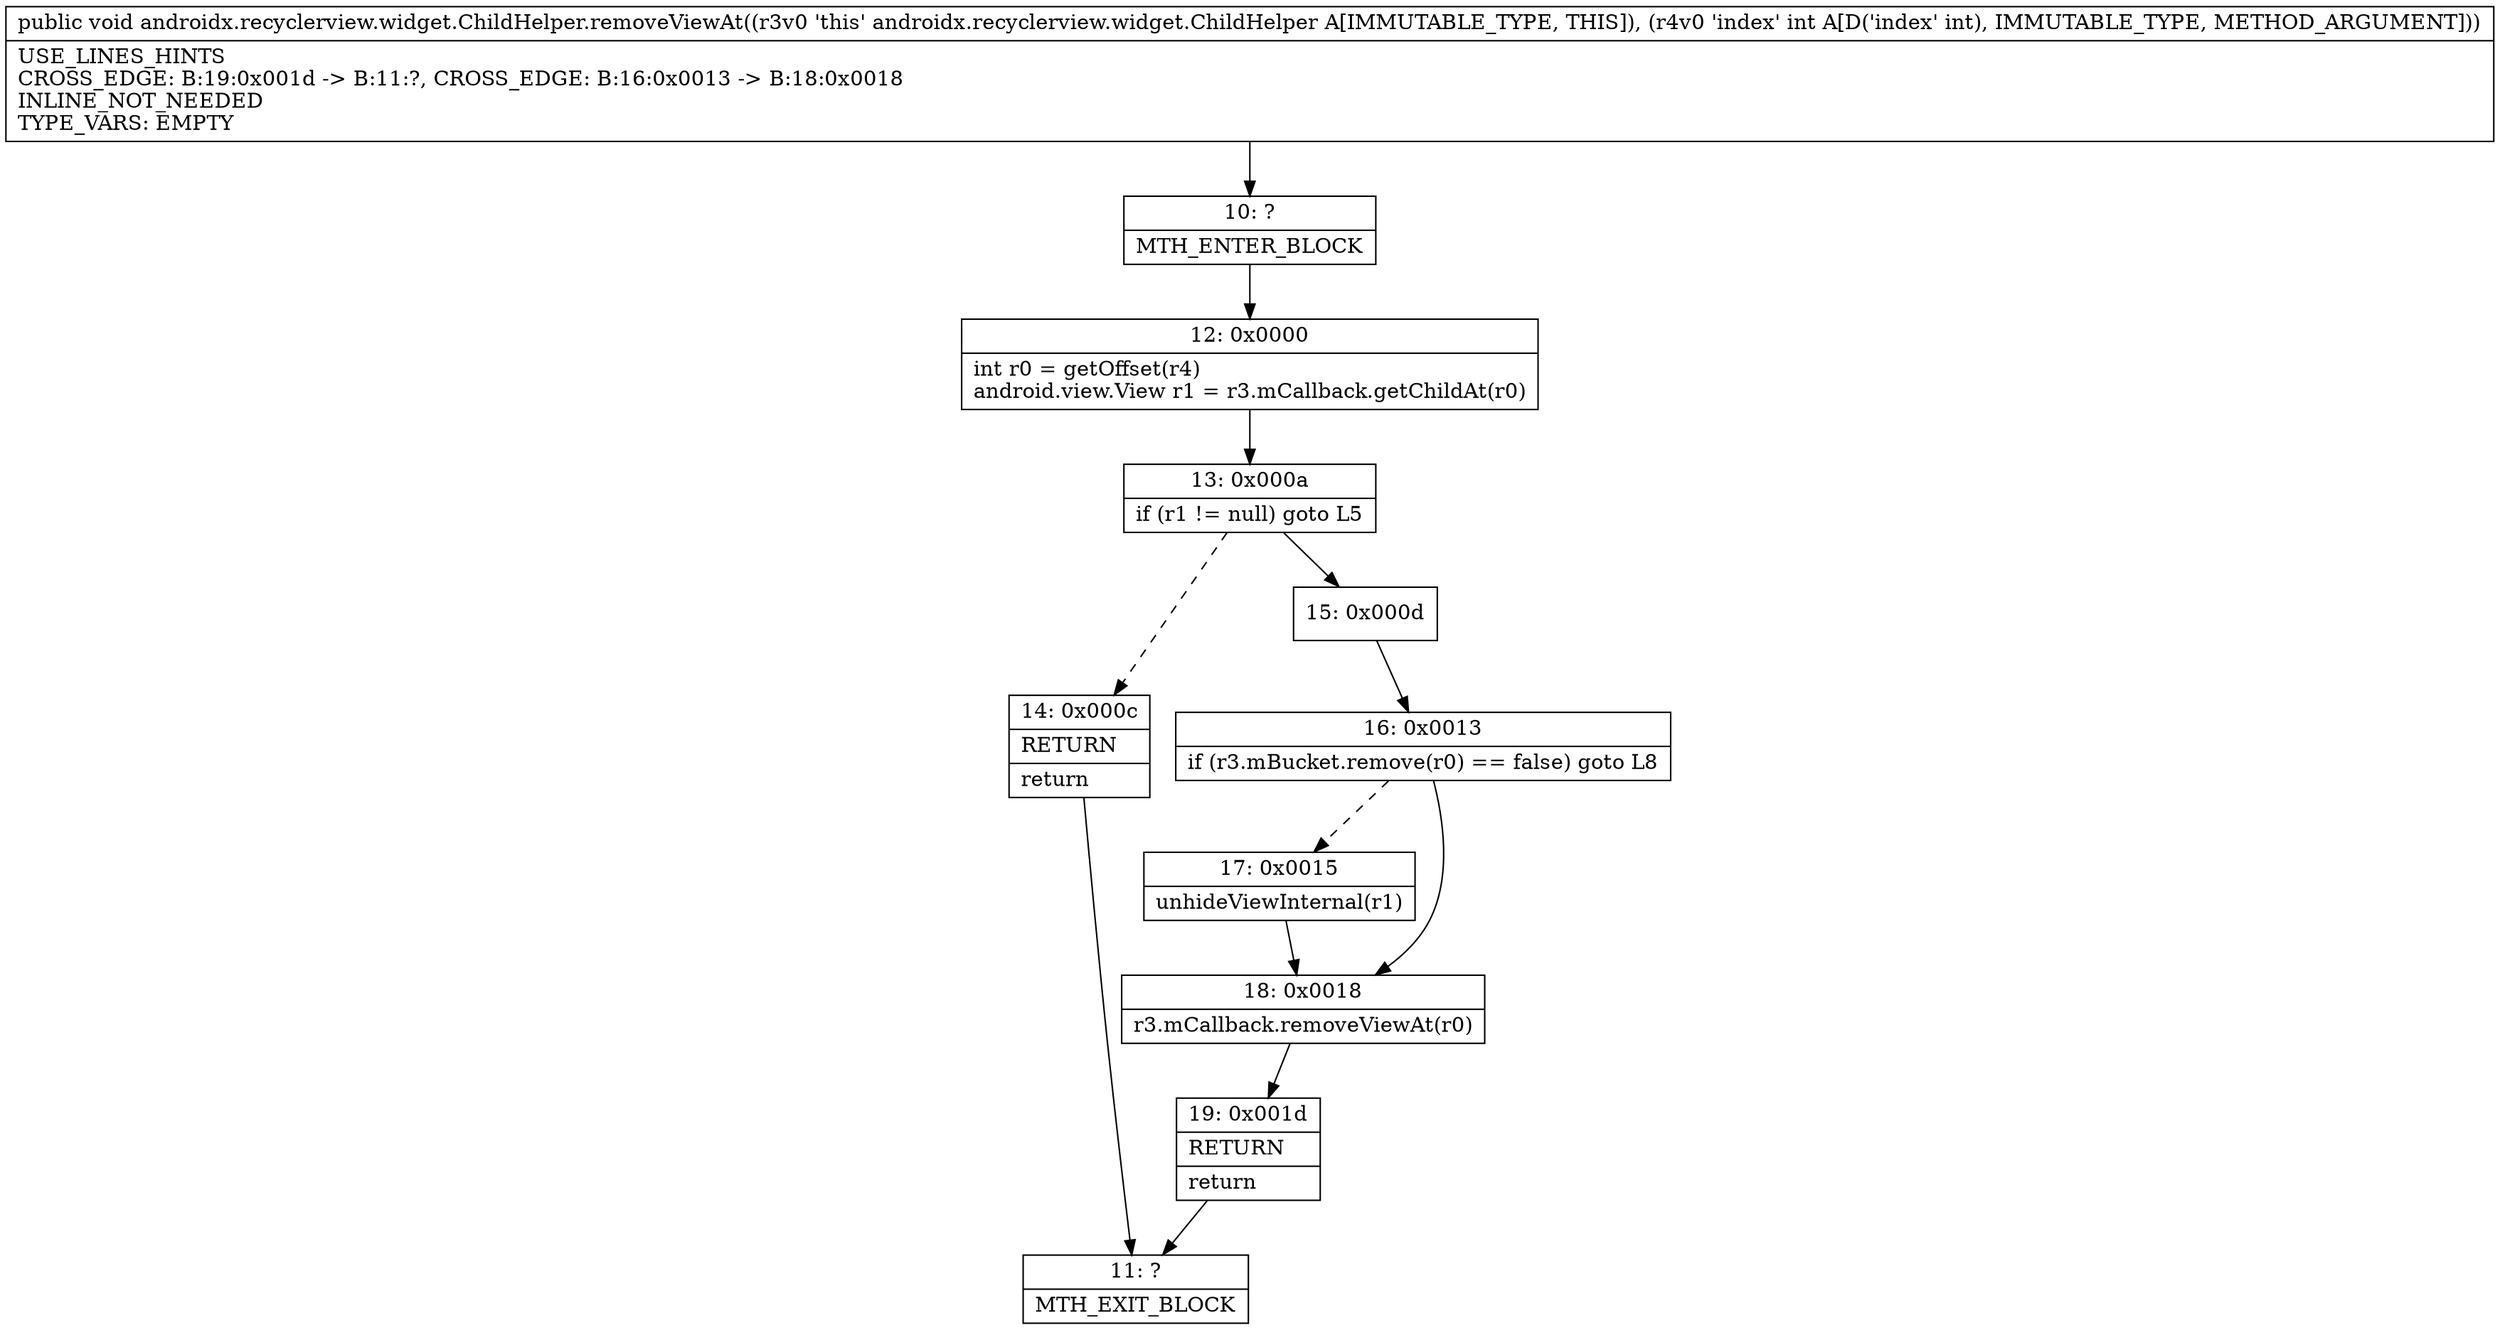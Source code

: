 digraph "CFG forandroidx.recyclerview.widget.ChildHelper.removeViewAt(I)V" {
Node_10 [shape=record,label="{10\:\ ?|MTH_ENTER_BLOCK\l}"];
Node_12 [shape=record,label="{12\:\ 0x0000|int r0 = getOffset(r4)\landroid.view.View r1 = r3.mCallback.getChildAt(r0)\l}"];
Node_13 [shape=record,label="{13\:\ 0x000a|if (r1 != null) goto L5\l}"];
Node_14 [shape=record,label="{14\:\ 0x000c|RETURN\l|return\l}"];
Node_11 [shape=record,label="{11\:\ ?|MTH_EXIT_BLOCK\l}"];
Node_15 [shape=record,label="{15\:\ 0x000d}"];
Node_16 [shape=record,label="{16\:\ 0x0013|if (r3.mBucket.remove(r0) == false) goto L8\l}"];
Node_17 [shape=record,label="{17\:\ 0x0015|unhideViewInternal(r1)\l}"];
Node_18 [shape=record,label="{18\:\ 0x0018|r3.mCallback.removeViewAt(r0)\l}"];
Node_19 [shape=record,label="{19\:\ 0x001d|RETURN\l|return\l}"];
MethodNode[shape=record,label="{public void androidx.recyclerview.widget.ChildHelper.removeViewAt((r3v0 'this' androidx.recyclerview.widget.ChildHelper A[IMMUTABLE_TYPE, THIS]), (r4v0 'index' int A[D('index' int), IMMUTABLE_TYPE, METHOD_ARGUMENT]))  | USE_LINES_HINTS\lCROSS_EDGE: B:19:0x001d \-\> B:11:?, CROSS_EDGE: B:16:0x0013 \-\> B:18:0x0018\lINLINE_NOT_NEEDED\lTYPE_VARS: EMPTY\l}"];
MethodNode -> Node_10;Node_10 -> Node_12;
Node_12 -> Node_13;
Node_13 -> Node_14[style=dashed];
Node_13 -> Node_15;
Node_14 -> Node_11;
Node_15 -> Node_16;
Node_16 -> Node_17[style=dashed];
Node_16 -> Node_18;
Node_17 -> Node_18;
Node_18 -> Node_19;
Node_19 -> Node_11;
}

